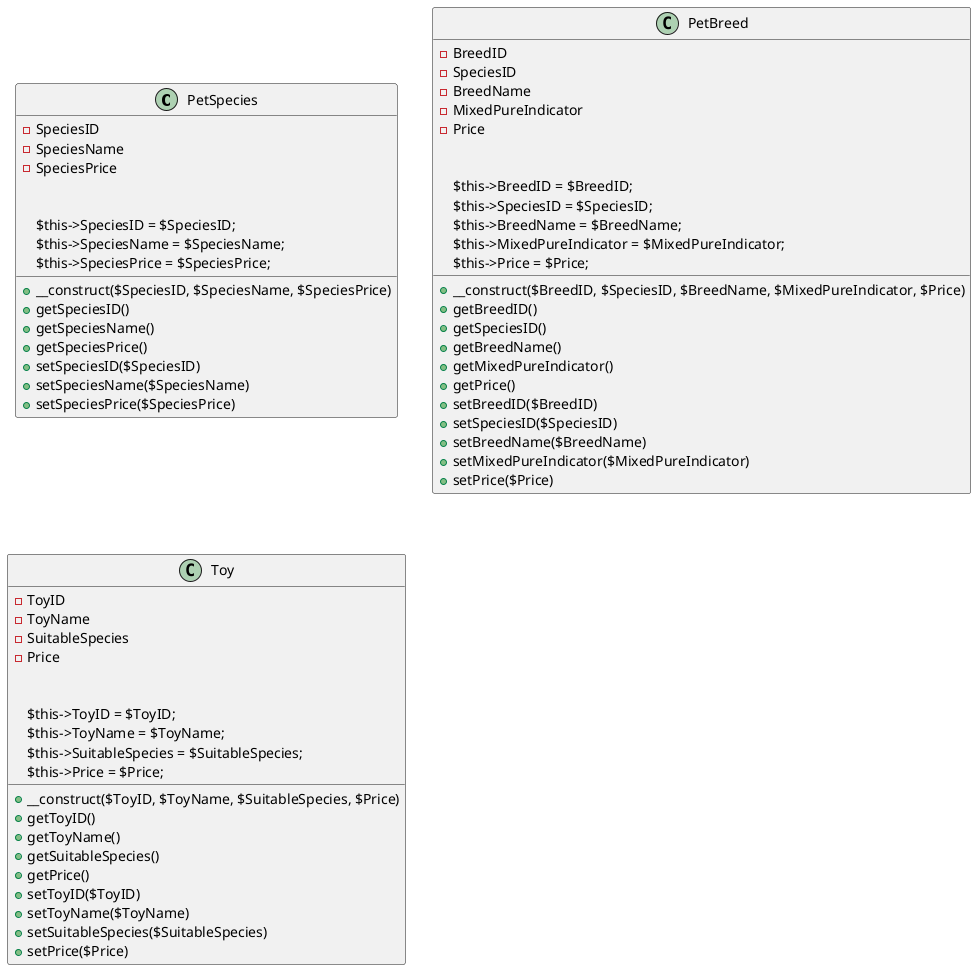 @startuml PetStore

class PetSpecies {
    - SpeciesID
    - SpeciesName
    - SpeciesPrice

    + __construct($SpeciesID, $SpeciesName, $SpeciesPrice)

        $this->SpeciesID = $SpeciesID;
        $this->SpeciesName = $SpeciesName;
        $this->SpeciesPrice = $SpeciesPrice;

    + getSpeciesID()
    + getSpeciesName()
    + getSpeciesPrice()
    + setSpeciesID($SpeciesID)
    + setSpeciesName($SpeciesName)
    + setSpeciesPrice($SpeciesPrice)
}

class PetBreed {
    - BreedID
    - SpeciesID
    - BreedName
    - MixedPureIndicator 
    - Price 

    + __construct($BreedID, $SpeciesID, $BreedName, $MixedPureIndicator, $Price)

    $this->BreedID = $BreedID;
    $this->SpeciesID = $SpeciesID;
    $this->BreedName = $BreedName;
    $this->MixedPureIndicator = $MixedPureIndicator;
    $this->Price = $Price;

    + getBreedID()
    + getSpeciesID()
    + getBreedName()
    + getMixedPureIndicator()
    + getPrice()
    + setBreedID($BreedID)
    + setSpeciesID($SpeciesID)
    + setBreedName($BreedName)
    + setMixedPureIndicator($MixedPureIndicator)
    + setPrice($Price)

}

class Toy {
    - ToyID
    - ToyName
    - SuitableSpecies
    - Price

    + __construct($ToyID, $ToyName, $SuitableSpecies, $Price)

    $this->ToyID = $ToyID;
    $this->ToyName = $ToyName;
    $this->SuitableSpecies = $SuitableSpecies;
    $this->Price = $Price;

    + getToyID()
    + getToyName()
    + getSuitableSpecies()
    + getPrice()
    + setToyID($ToyID)
    + setToyName($ToyName)
    + setSuitableSpecies($SuitableSpecies)
    + setPrice($Price)
}


@enduml
